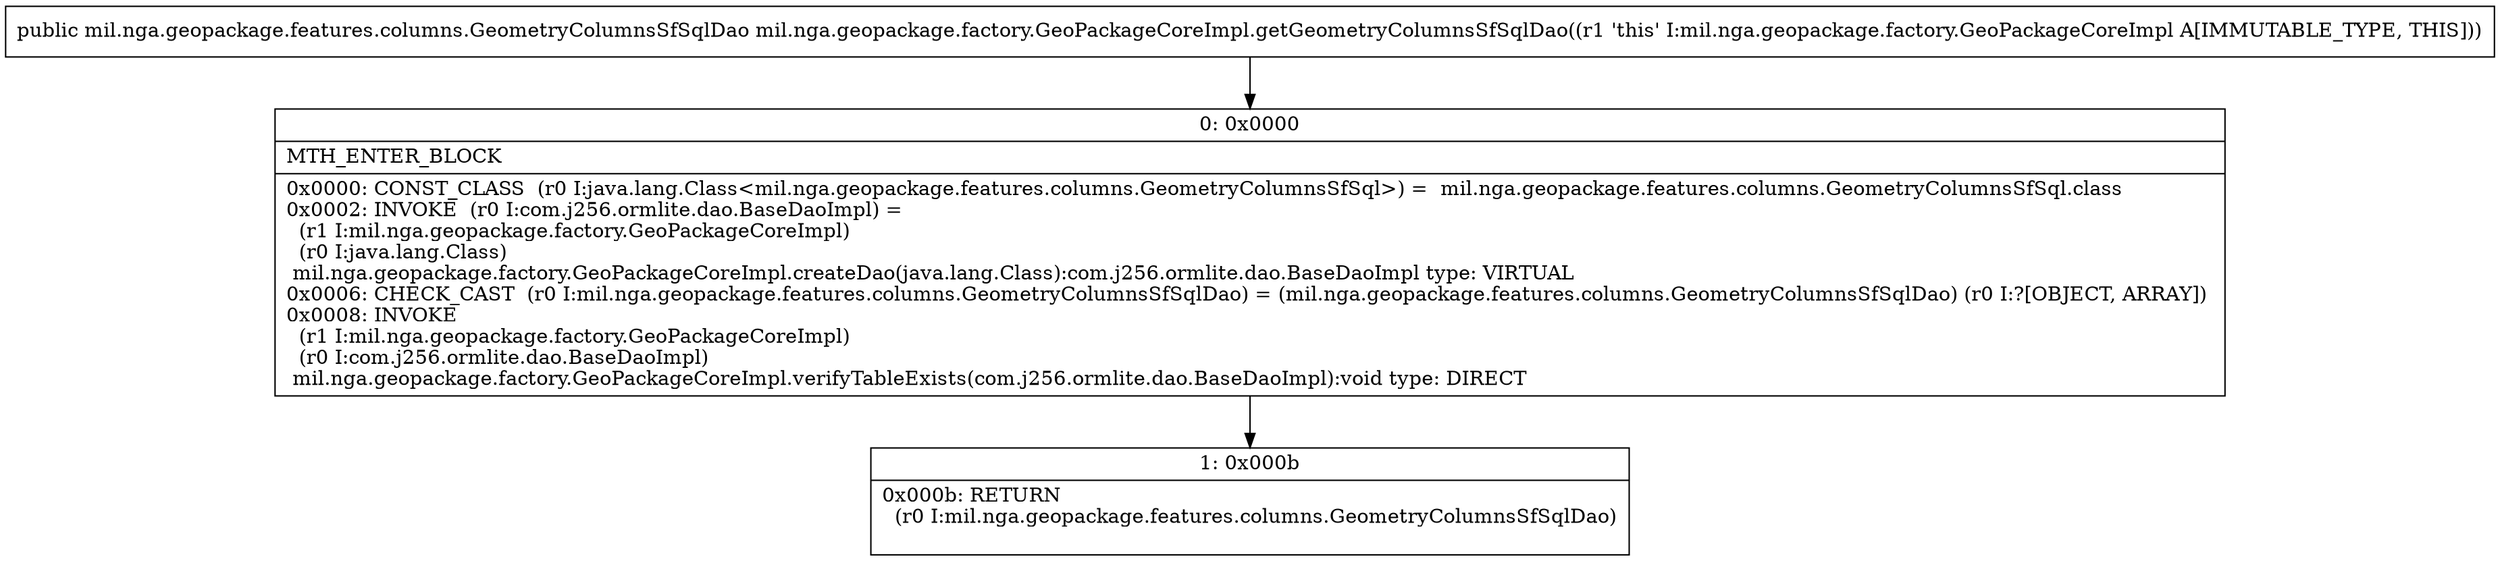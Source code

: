 digraph "CFG formil.nga.geopackage.factory.GeoPackageCoreImpl.getGeometryColumnsSfSqlDao()Lmil\/nga\/geopackage\/features\/columns\/GeometryColumnsSfSqlDao;" {
Node_0 [shape=record,label="{0\:\ 0x0000|MTH_ENTER_BLOCK\l|0x0000: CONST_CLASS  (r0 I:java.lang.Class\<mil.nga.geopackage.features.columns.GeometryColumnsSfSql\>) =  mil.nga.geopackage.features.columns.GeometryColumnsSfSql.class \l0x0002: INVOKE  (r0 I:com.j256.ormlite.dao.BaseDaoImpl) = \l  (r1 I:mil.nga.geopackage.factory.GeoPackageCoreImpl)\l  (r0 I:java.lang.Class)\l mil.nga.geopackage.factory.GeoPackageCoreImpl.createDao(java.lang.Class):com.j256.ormlite.dao.BaseDaoImpl type: VIRTUAL \l0x0006: CHECK_CAST  (r0 I:mil.nga.geopackage.features.columns.GeometryColumnsSfSqlDao) = (mil.nga.geopackage.features.columns.GeometryColumnsSfSqlDao) (r0 I:?[OBJECT, ARRAY]) \l0x0008: INVOKE  \l  (r1 I:mil.nga.geopackage.factory.GeoPackageCoreImpl)\l  (r0 I:com.j256.ormlite.dao.BaseDaoImpl)\l mil.nga.geopackage.factory.GeoPackageCoreImpl.verifyTableExists(com.j256.ormlite.dao.BaseDaoImpl):void type: DIRECT \l}"];
Node_1 [shape=record,label="{1\:\ 0x000b|0x000b: RETURN  \l  (r0 I:mil.nga.geopackage.features.columns.GeometryColumnsSfSqlDao)\l \l}"];
MethodNode[shape=record,label="{public mil.nga.geopackage.features.columns.GeometryColumnsSfSqlDao mil.nga.geopackage.factory.GeoPackageCoreImpl.getGeometryColumnsSfSqlDao((r1 'this' I:mil.nga.geopackage.factory.GeoPackageCoreImpl A[IMMUTABLE_TYPE, THIS])) }"];
MethodNode -> Node_0;
Node_0 -> Node_1;
}

